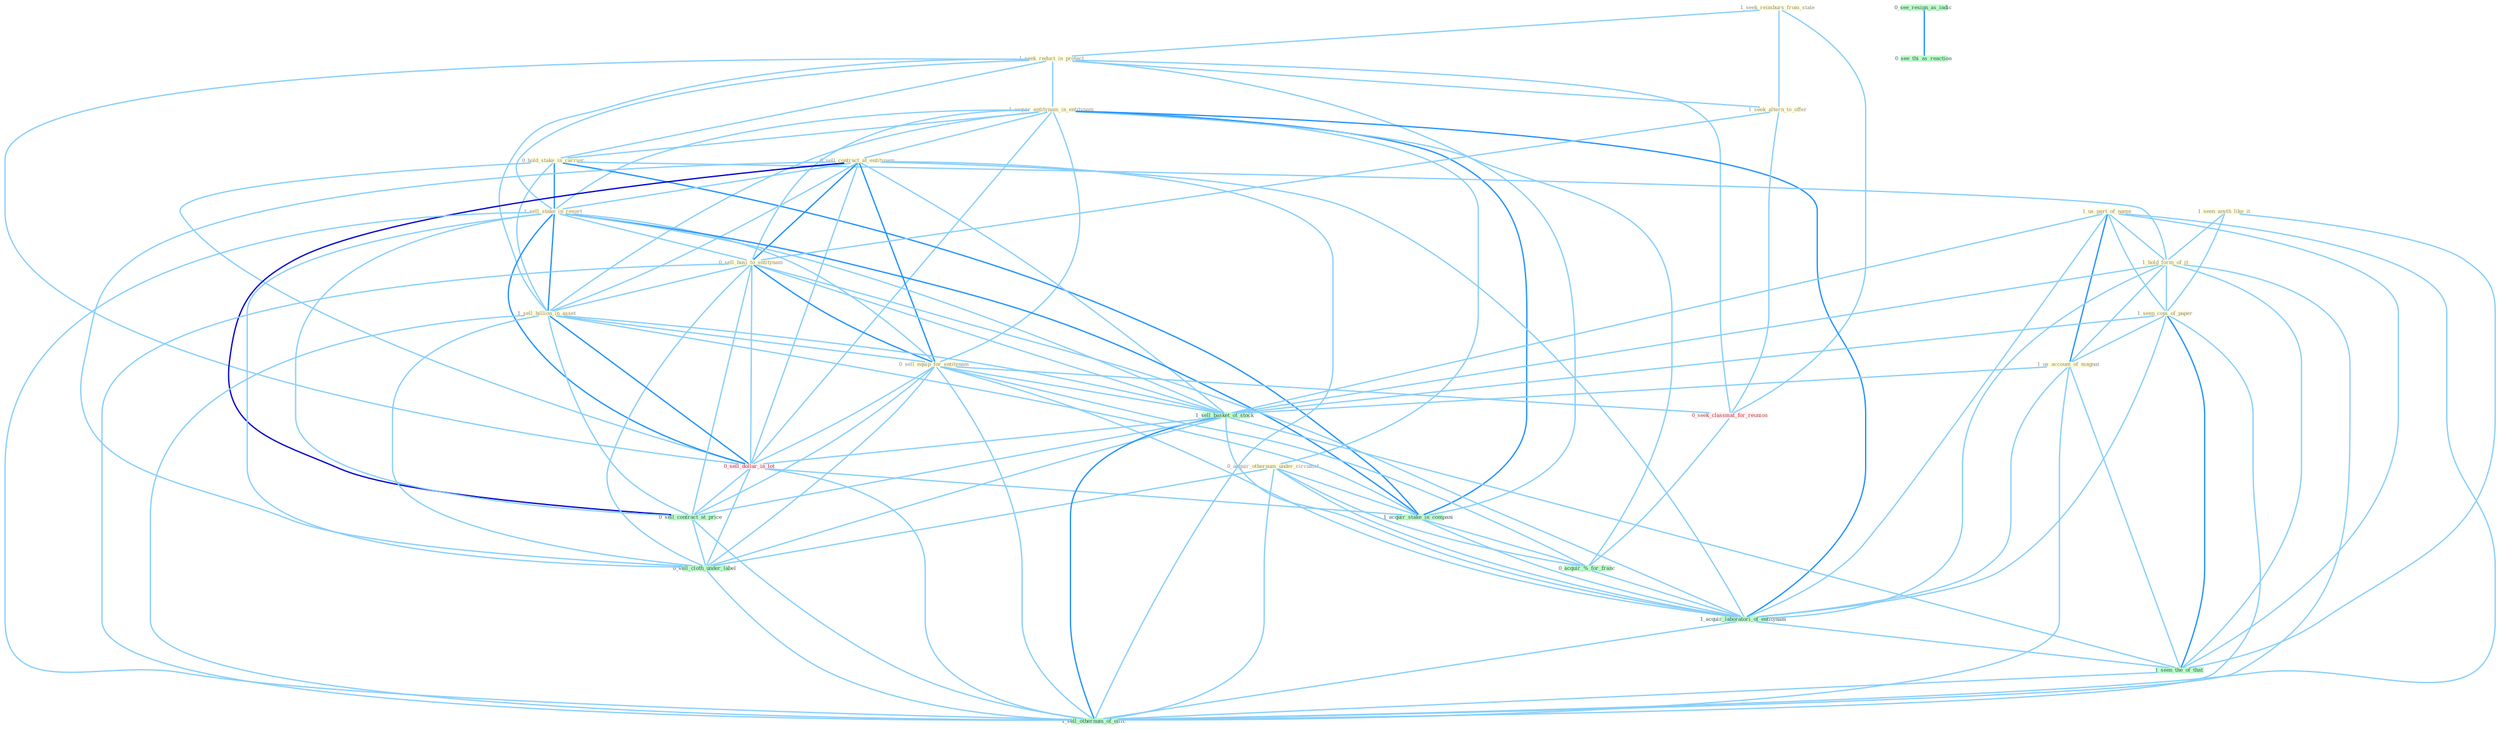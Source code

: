 Graph G{ 
    node
    [shape=polygon,style=filled,width=.5,height=.06,color="#BDFCC9",fixedsize=true,fontsize=4,
    fontcolor="#2f4f4f"];
    {node
    [color="#ffffe0", fontcolor="#8b7d6b"] "1_seek_reimburs_from_state " "1_seek_reduct_in_protect " "1_seen_anyth_like_it " "1_acquir_entitynam_in_entitynam " "0_hold_stake_in_carrier " "0_acquir_othernum_under_circumst " "0_sell_contract_at_entitynam " "1_sell_stake_in_resort " "1_seek_altern_to_offer " "0_sell_busi_to_entitynam " "1_us_part_of_name " "1_hold_form_of_it " "1_seen_copi_of_paper " "1_sell_billion_in_asset " "1_us_account_of_magnat " "0_sell_equip_for_entitynam "}
{node [color="#fff0f5", fontcolor="#b22222"] "0_seek_classmat_for_reunion " "0_sell_dollar_in_lot "}
edge [color="#B0E2FF"];

	"1_seek_reimburs_from_state " -- "1_seek_reduct_in_protect " [w="1", color="#87cefa" ];
	"1_seek_reimburs_from_state " -- "1_seek_altern_to_offer " [w="1", color="#87cefa" ];
	"1_seek_reimburs_from_state " -- "0_seek_classmat_for_reunion " [w="1", color="#87cefa" ];
	"1_seek_reduct_in_protect " -- "1_acquir_entitynam_in_entitynam " [w="1", color="#87cefa" ];
	"1_seek_reduct_in_protect " -- "0_hold_stake_in_carrier " [w="1", color="#87cefa" ];
	"1_seek_reduct_in_protect " -- "1_sell_stake_in_resort " [w="1", color="#87cefa" ];
	"1_seek_reduct_in_protect " -- "1_seek_altern_to_offer " [w="1", color="#87cefa" ];
	"1_seek_reduct_in_protect " -- "1_sell_billion_in_asset " [w="1", color="#87cefa" ];
	"1_seek_reduct_in_protect " -- "0_seek_classmat_for_reunion " [w="1", color="#87cefa" ];
	"1_seek_reduct_in_protect " -- "0_sell_dollar_in_lot " [w="1", color="#87cefa" ];
	"1_seek_reduct_in_protect " -- "1_acquir_stake_in_compani " [w="1", color="#87cefa" ];
	"1_seen_anyth_like_it " -- "1_hold_form_of_it " [w="1", color="#87cefa" ];
	"1_seen_anyth_like_it " -- "1_seen_copi_of_paper " [w="1", color="#87cefa" ];
	"1_seen_anyth_like_it " -- "1_seen_the_of_that " [w="1", color="#87cefa" ];
	"1_acquir_entitynam_in_entitynam " -- "0_hold_stake_in_carrier " [w="1", color="#87cefa" ];
	"1_acquir_entitynam_in_entitynam " -- "0_acquir_othernum_under_circumst " [w="1", color="#87cefa" ];
	"1_acquir_entitynam_in_entitynam " -- "0_sell_contract_at_entitynam " [w="1", color="#87cefa" ];
	"1_acquir_entitynam_in_entitynam " -- "1_sell_stake_in_resort " [w="1", color="#87cefa" ];
	"1_acquir_entitynam_in_entitynam " -- "0_sell_busi_to_entitynam " [w="1", color="#87cefa" ];
	"1_acquir_entitynam_in_entitynam " -- "1_sell_billion_in_asset " [w="1", color="#87cefa" ];
	"1_acquir_entitynam_in_entitynam " -- "0_sell_equip_for_entitynam " [w="1", color="#87cefa" ];
	"1_acquir_entitynam_in_entitynam " -- "0_sell_dollar_in_lot " [w="1", color="#87cefa" ];
	"1_acquir_entitynam_in_entitynam " -- "1_acquir_stake_in_compani " [w="2", color="#1e90ff" , len=0.8];
	"1_acquir_entitynam_in_entitynam " -- "0_acquir_%_for_franc " [w="1", color="#87cefa" ];
	"1_acquir_entitynam_in_entitynam " -- "1_acquir_laboratori_of_entitynam " [w="2", color="#1e90ff" , len=0.8];
	"0_hold_stake_in_carrier " -- "1_sell_stake_in_resort " [w="2", color="#1e90ff" , len=0.8];
	"0_hold_stake_in_carrier " -- "1_hold_form_of_it " [w="1", color="#87cefa" ];
	"0_hold_stake_in_carrier " -- "1_sell_billion_in_asset " [w="1", color="#87cefa" ];
	"0_hold_stake_in_carrier " -- "0_sell_dollar_in_lot " [w="1", color="#87cefa" ];
	"0_hold_stake_in_carrier " -- "1_acquir_stake_in_compani " [w="2", color="#1e90ff" , len=0.8];
	"0_acquir_othernum_under_circumst " -- "1_acquir_stake_in_compani " [w="1", color="#87cefa" ];
	"0_acquir_othernum_under_circumst " -- "0_acquir_%_for_franc " [w="1", color="#87cefa" ];
	"0_acquir_othernum_under_circumst " -- "1_acquir_laboratori_of_entitynam " [w="1", color="#87cefa" ];
	"0_acquir_othernum_under_circumst " -- "0_sell_cloth_under_label " [w="1", color="#87cefa" ];
	"0_acquir_othernum_under_circumst " -- "1_sell_othernum_of_offic " [w="1", color="#87cefa" ];
	"0_sell_contract_at_entitynam " -- "1_sell_stake_in_resort " [w="1", color="#87cefa" ];
	"0_sell_contract_at_entitynam " -- "0_sell_busi_to_entitynam " [w="2", color="#1e90ff" , len=0.8];
	"0_sell_contract_at_entitynam " -- "1_sell_billion_in_asset " [w="1", color="#87cefa" ];
	"0_sell_contract_at_entitynam " -- "0_sell_equip_for_entitynam " [w="2", color="#1e90ff" , len=0.8];
	"0_sell_contract_at_entitynam " -- "1_sell_basket_of_stock " [w="1", color="#87cefa" ];
	"0_sell_contract_at_entitynam " -- "0_sell_dollar_in_lot " [w="1", color="#87cefa" ];
	"0_sell_contract_at_entitynam " -- "0_sell_contract_at_price " [w="3", color="#0000cd" , len=0.6];
	"0_sell_contract_at_entitynam " -- "1_acquir_laboratori_of_entitynam " [w="1", color="#87cefa" ];
	"0_sell_contract_at_entitynam " -- "0_sell_cloth_under_label " [w="1", color="#87cefa" ];
	"0_sell_contract_at_entitynam " -- "1_sell_othernum_of_offic " [w="1", color="#87cefa" ];
	"1_sell_stake_in_resort " -- "0_sell_busi_to_entitynam " [w="1", color="#87cefa" ];
	"1_sell_stake_in_resort " -- "1_sell_billion_in_asset " [w="2", color="#1e90ff" , len=0.8];
	"1_sell_stake_in_resort " -- "0_sell_equip_for_entitynam " [w="1", color="#87cefa" ];
	"1_sell_stake_in_resort " -- "1_sell_basket_of_stock " [w="1", color="#87cefa" ];
	"1_sell_stake_in_resort " -- "0_sell_dollar_in_lot " [w="2", color="#1e90ff" , len=0.8];
	"1_sell_stake_in_resort " -- "1_acquir_stake_in_compani " [w="2", color="#1e90ff" , len=0.8];
	"1_sell_stake_in_resort " -- "0_sell_contract_at_price " [w="1", color="#87cefa" ];
	"1_sell_stake_in_resort " -- "0_sell_cloth_under_label " [w="1", color="#87cefa" ];
	"1_sell_stake_in_resort " -- "1_sell_othernum_of_offic " [w="1", color="#87cefa" ];
	"1_seek_altern_to_offer " -- "0_sell_busi_to_entitynam " [w="1", color="#87cefa" ];
	"1_seek_altern_to_offer " -- "0_seek_classmat_for_reunion " [w="1", color="#87cefa" ];
	"0_sell_busi_to_entitynam " -- "1_sell_billion_in_asset " [w="1", color="#87cefa" ];
	"0_sell_busi_to_entitynam " -- "0_sell_equip_for_entitynam " [w="2", color="#1e90ff" , len=0.8];
	"0_sell_busi_to_entitynam " -- "1_sell_basket_of_stock " [w="1", color="#87cefa" ];
	"0_sell_busi_to_entitynam " -- "0_sell_dollar_in_lot " [w="1", color="#87cefa" ];
	"0_sell_busi_to_entitynam " -- "0_sell_contract_at_price " [w="1", color="#87cefa" ];
	"0_sell_busi_to_entitynam " -- "1_acquir_laboratori_of_entitynam " [w="1", color="#87cefa" ];
	"0_sell_busi_to_entitynam " -- "0_sell_cloth_under_label " [w="1", color="#87cefa" ];
	"0_sell_busi_to_entitynam " -- "1_sell_othernum_of_offic " [w="1", color="#87cefa" ];
	"1_us_part_of_name " -- "1_hold_form_of_it " [w="1", color="#87cefa" ];
	"1_us_part_of_name " -- "1_seen_copi_of_paper " [w="1", color="#87cefa" ];
	"1_us_part_of_name " -- "1_us_account_of_magnat " [w="2", color="#1e90ff" , len=0.8];
	"1_us_part_of_name " -- "1_sell_basket_of_stock " [w="1", color="#87cefa" ];
	"1_us_part_of_name " -- "1_acquir_laboratori_of_entitynam " [w="1", color="#87cefa" ];
	"1_us_part_of_name " -- "1_seen_the_of_that " [w="1", color="#87cefa" ];
	"1_us_part_of_name " -- "1_sell_othernum_of_offic " [w="1", color="#87cefa" ];
	"1_hold_form_of_it " -- "1_seen_copi_of_paper " [w="1", color="#87cefa" ];
	"1_hold_form_of_it " -- "1_us_account_of_magnat " [w="1", color="#87cefa" ];
	"1_hold_form_of_it " -- "1_sell_basket_of_stock " [w="1", color="#87cefa" ];
	"1_hold_form_of_it " -- "1_acquir_laboratori_of_entitynam " [w="1", color="#87cefa" ];
	"1_hold_form_of_it " -- "1_seen_the_of_that " [w="1", color="#87cefa" ];
	"1_hold_form_of_it " -- "1_sell_othernum_of_offic " [w="1", color="#87cefa" ];
	"1_seen_copi_of_paper " -- "1_us_account_of_magnat " [w="1", color="#87cefa" ];
	"1_seen_copi_of_paper " -- "1_sell_basket_of_stock " [w="1", color="#87cefa" ];
	"1_seen_copi_of_paper " -- "1_acquir_laboratori_of_entitynam " [w="1", color="#87cefa" ];
	"1_seen_copi_of_paper " -- "1_seen_the_of_that " [w="2", color="#1e90ff" , len=0.8];
	"1_seen_copi_of_paper " -- "1_sell_othernum_of_offic " [w="1", color="#87cefa" ];
	"1_sell_billion_in_asset " -- "0_sell_equip_for_entitynam " [w="1", color="#87cefa" ];
	"1_sell_billion_in_asset " -- "1_sell_basket_of_stock " [w="1", color="#87cefa" ];
	"1_sell_billion_in_asset " -- "0_sell_dollar_in_lot " [w="2", color="#1e90ff" , len=0.8];
	"1_sell_billion_in_asset " -- "1_acquir_stake_in_compani " [w="1", color="#87cefa" ];
	"1_sell_billion_in_asset " -- "0_sell_contract_at_price " [w="1", color="#87cefa" ];
	"1_sell_billion_in_asset " -- "0_sell_cloth_under_label " [w="1", color="#87cefa" ];
	"1_sell_billion_in_asset " -- "1_sell_othernum_of_offic " [w="1", color="#87cefa" ];
	"1_us_account_of_magnat " -- "1_sell_basket_of_stock " [w="1", color="#87cefa" ];
	"1_us_account_of_magnat " -- "1_acquir_laboratori_of_entitynam " [w="1", color="#87cefa" ];
	"1_us_account_of_magnat " -- "1_seen_the_of_that " [w="1", color="#87cefa" ];
	"1_us_account_of_magnat " -- "1_sell_othernum_of_offic " [w="1", color="#87cefa" ];
	"0_sell_equip_for_entitynam " -- "0_seek_classmat_for_reunion " [w="1", color="#87cefa" ];
	"0_sell_equip_for_entitynam " -- "1_sell_basket_of_stock " [w="1", color="#87cefa" ];
	"0_sell_equip_for_entitynam " -- "0_sell_dollar_in_lot " [w="1", color="#87cefa" ];
	"0_sell_equip_for_entitynam " -- "0_acquir_%_for_franc " [w="1", color="#87cefa" ];
	"0_sell_equip_for_entitynam " -- "0_sell_contract_at_price " [w="1", color="#87cefa" ];
	"0_sell_equip_for_entitynam " -- "1_acquir_laboratori_of_entitynam " [w="1", color="#87cefa" ];
	"0_sell_equip_for_entitynam " -- "0_sell_cloth_under_label " [w="1", color="#87cefa" ];
	"0_sell_equip_for_entitynam " -- "1_sell_othernum_of_offic " [w="1", color="#87cefa" ];
	"0_seek_classmat_for_reunion " -- "0_acquir_%_for_franc " [w="1", color="#87cefa" ];
	"1_sell_basket_of_stock " -- "0_sell_dollar_in_lot " [w="1", color="#87cefa" ];
	"1_sell_basket_of_stock " -- "0_sell_contract_at_price " [w="1", color="#87cefa" ];
	"1_sell_basket_of_stock " -- "1_acquir_laboratori_of_entitynam " [w="1", color="#87cefa" ];
	"1_sell_basket_of_stock " -- "0_sell_cloth_under_label " [w="1", color="#87cefa" ];
	"1_sell_basket_of_stock " -- "1_seen_the_of_that " [w="1", color="#87cefa" ];
	"1_sell_basket_of_stock " -- "1_sell_othernum_of_offic " [w="2", color="#1e90ff" , len=0.8];
	"0_sell_dollar_in_lot " -- "1_acquir_stake_in_compani " [w="1", color="#87cefa" ];
	"0_sell_dollar_in_lot " -- "0_sell_contract_at_price " [w="1", color="#87cefa" ];
	"0_sell_dollar_in_lot " -- "0_sell_cloth_under_label " [w="1", color="#87cefa" ];
	"0_sell_dollar_in_lot " -- "1_sell_othernum_of_offic " [w="1", color="#87cefa" ];
	"0_see_resign_as_indic " -- "0_see_thi_as_reaction " [w="2", color="#1e90ff" , len=0.8];
	"1_acquir_stake_in_compani " -- "0_acquir_%_for_franc " [w="1", color="#87cefa" ];
	"1_acquir_stake_in_compani " -- "1_acquir_laboratori_of_entitynam " [w="1", color="#87cefa" ];
	"0_acquir_%_for_franc " -- "1_acquir_laboratori_of_entitynam " [w="1", color="#87cefa" ];
	"0_sell_contract_at_price " -- "0_sell_cloth_under_label " [w="1", color="#87cefa" ];
	"0_sell_contract_at_price " -- "1_sell_othernum_of_offic " [w="1", color="#87cefa" ];
	"1_acquir_laboratori_of_entitynam " -- "1_seen_the_of_that " [w="1", color="#87cefa" ];
	"1_acquir_laboratori_of_entitynam " -- "1_sell_othernum_of_offic " [w="1", color="#87cefa" ];
	"0_sell_cloth_under_label " -- "1_sell_othernum_of_offic " [w="1", color="#87cefa" ];
	"1_seen_the_of_that " -- "1_sell_othernum_of_offic " [w="1", color="#87cefa" ];
}